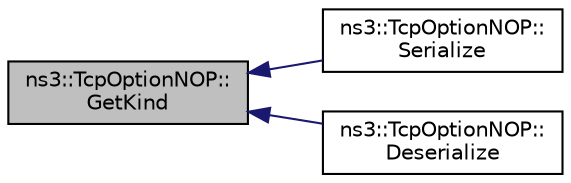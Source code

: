 digraph "ns3::TcpOptionNOP::GetKind"
{
  edge [fontname="Helvetica",fontsize="10",labelfontname="Helvetica",labelfontsize="10"];
  node [fontname="Helvetica",fontsize="10",shape=record];
  rankdir="LR";
  Node1 [label="ns3::TcpOptionNOP::\lGetKind",height=0.2,width=0.4,color="black", fillcolor="grey75", style="filled", fontcolor="black"];
  Node1 -> Node2 [dir="back",color="midnightblue",fontsize="10",style="solid"];
  Node2 [label="ns3::TcpOptionNOP::\lSerialize",height=0.2,width=0.4,color="black", fillcolor="white", style="filled",URL="$d7/d0f/classns3_1_1TcpOptionNOP.html#a64ddd8ac034f39f32239e2a93863037d",tooltip="Serialize the Option to a buffer iterator. "];
  Node1 -> Node3 [dir="back",color="midnightblue",fontsize="10",style="solid"];
  Node3 [label="ns3::TcpOptionNOP::\lDeserialize",height=0.2,width=0.4,color="black", fillcolor="white", style="filled",URL="$d7/d0f/classns3_1_1TcpOptionNOP.html#acaf185cfcb6112d20a4069ba52068c31",tooltip="Deserialize the Option from a buffer iterator. "];
}
